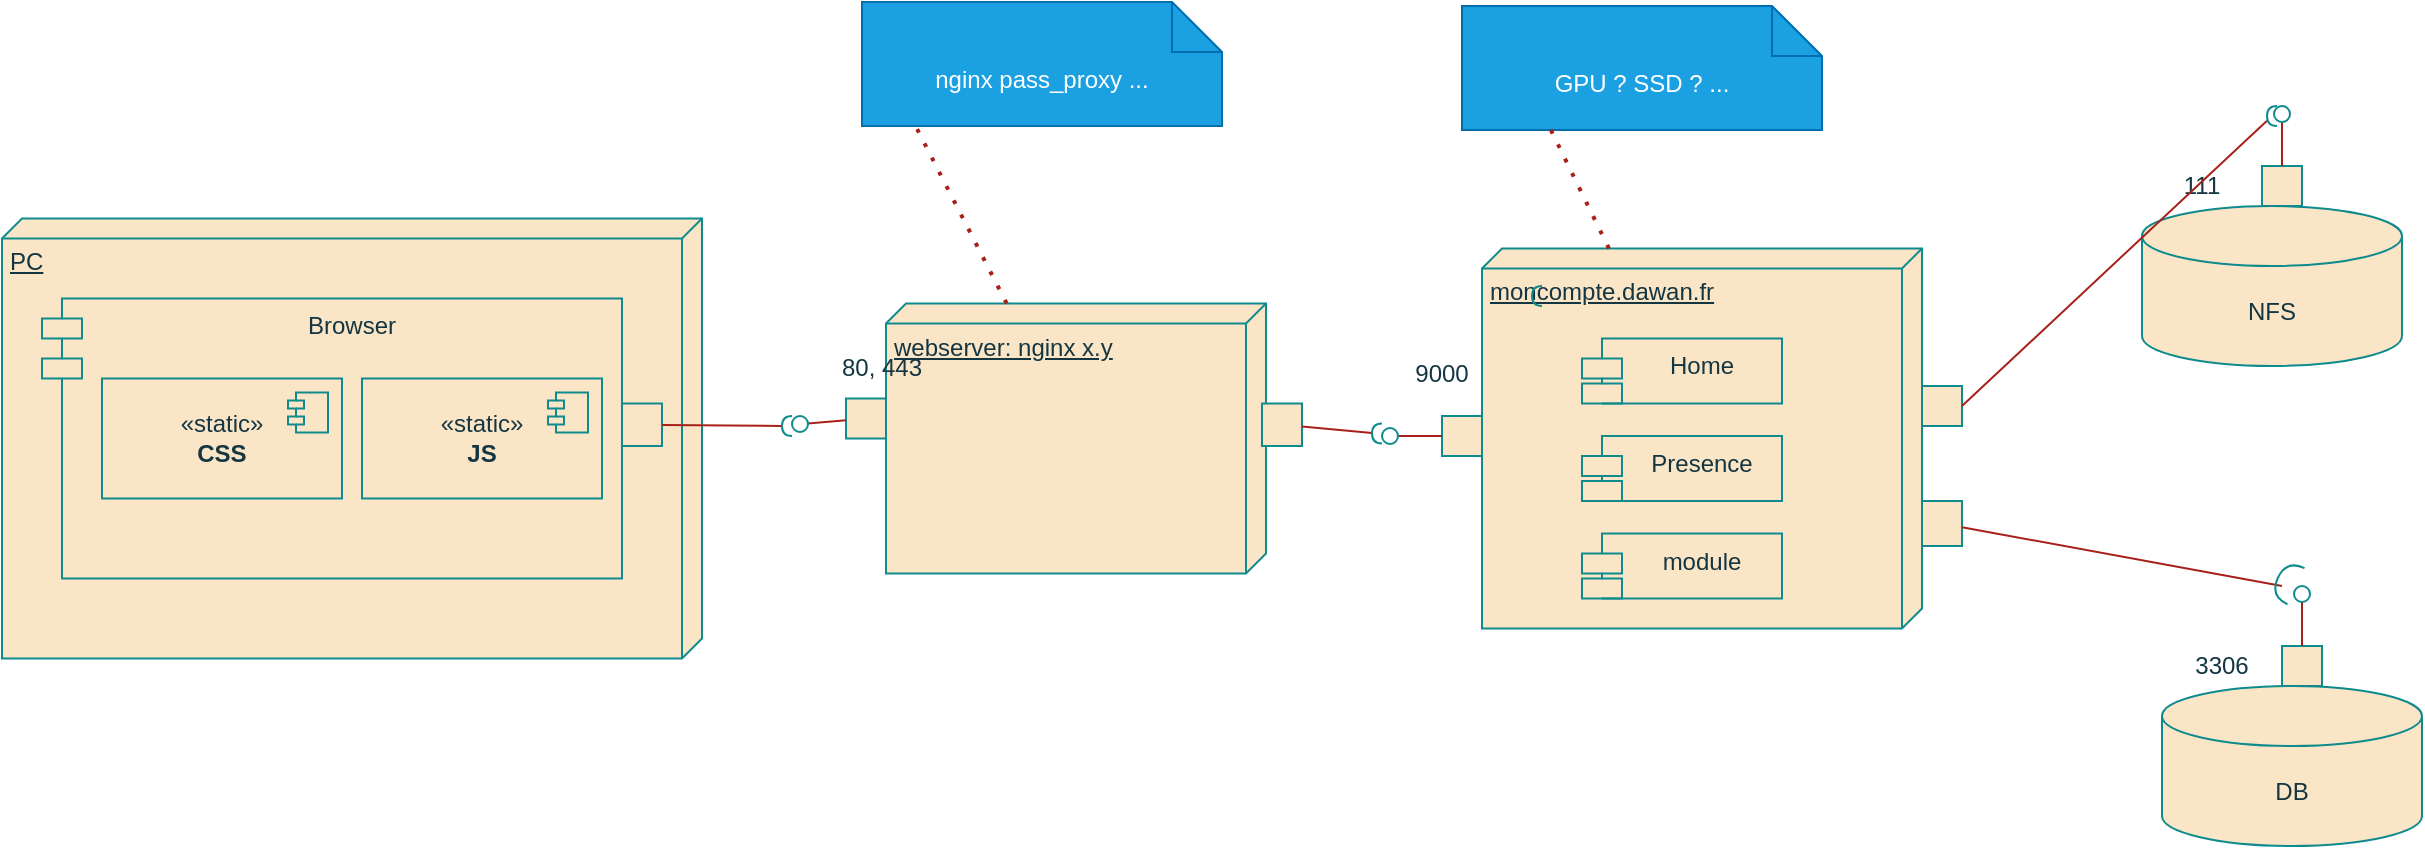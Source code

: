 <mxfile version="28.2.7">
  <diagram name="Page-1" id="EYg3MqegUCzYYS_CXkTB">
    <mxGraphModel dx="2867" dy="628" grid="1" gridSize="10" guides="1" tooltips="1" connect="1" arrows="1" fold="1" page="1" pageScale="1" pageWidth="827" pageHeight="1169" math="0" shadow="0">
      <root>
        <mxCell id="0" />
        <mxCell id="1" parent="0" />
        <mxCell id="wHHLx8FjQf187PXlfKUF-266" value="DB" style="shape=cylinder3;whiteSpace=wrap;html=1;boundedLbl=1;backgroundOutline=1;size=15;strokeColor=#0F8B8D;fontColor=#143642;fillColor=#FAE5C7;" vertex="1" parent="1">
          <mxGeometry x="130" y="430" width="130" height="80" as="geometry" />
        </mxCell>
        <mxCell id="wHHLx8FjQf187PXlfKUF-267" value="" style="html=1;rounded=0;strokeColor=#0F8B8D;fontColor=#143642;fillColor=#FAE5C7;" vertex="1" parent="1">
          <mxGeometry x="190" y="410" width="20" height="20" as="geometry" />
        </mxCell>
        <mxCell id="wHHLx8FjQf187PXlfKUF-268" value="" style="endArrow=none;html=1;rounded=0;align=center;verticalAlign=top;endFill=0;labelBackgroundColor=none;endSize=2;strokeColor=#A8201A;fontColor=#143642;fillColor=#FAE5C7;" edge="1" source="wHHLx8FjQf187PXlfKUF-267" target="wHHLx8FjQf187PXlfKUF-269" parent="1">
          <mxGeometry relative="1" as="geometry" />
        </mxCell>
        <mxCell id="wHHLx8FjQf187PXlfKUF-269" value="" style="ellipse;html=1;fontSize=11;align=center;fillColor=none;points=[];aspect=fixed;resizable=0;verticalAlign=bottom;labelPosition=center;verticalLabelPosition=top;flipH=1;strokeColor=#0F8B8D;fontColor=#143642;" vertex="1" parent="1">
          <mxGeometry x="196" y="380" width="8" height="8" as="geometry" />
        </mxCell>
        <mxCell id="wHHLx8FjQf187PXlfKUF-270" value="3306" style="text;html=1;whiteSpace=wrap;strokeColor=none;fillColor=none;align=center;verticalAlign=middle;rounded=0;fontColor=#143642;" vertex="1" parent="1">
          <mxGeometry x="130" y="405" width="60" height="30" as="geometry" />
        </mxCell>
        <mxCell id="wHHLx8FjQf187PXlfKUF-271" value="NFS" style="shape=cylinder3;whiteSpace=wrap;html=1;boundedLbl=1;backgroundOutline=1;size=15;strokeColor=#0F8B8D;fontColor=#143642;fillColor=#FAE5C7;" vertex="1" parent="1">
          <mxGeometry x="120" y="190" width="130" height="80" as="geometry" />
        </mxCell>
        <mxCell id="wHHLx8FjQf187PXlfKUF-272" value="" style="html=1;rounded=0;strokeColor=#0F8B8D;fontColor=#143642;fillColor=#FAE5C7;" vertex="1" parent="1">
          <mxGeometry x="180" y="170" width="20" height="20" as="geometry" />
        </mxCell>
        <mxCell id="wHHLx8FjQf187PXlfKUF-273" value="" style="endArrow=none;html=1;rounded=0;align=center;verticalAlign=top;endFill=0;labelBackgroundColor=none;endSize=2;strokeColor=#A8201A;fontColor=#143642;fillColor=#FAE5C7;" edge="1" parent="1" source="wHHLx8FjQf187PXlfKUF-272" target="wHHLx8FjQf187PXlfKUF-274">
          <mxGeometry relative="1" as="geometry" />
        </mxCell>
        <mxCell id="wHHLx8FjQf187PXlfKUF-274" value="" style="ellipse;html=1;fontSize=11;align=center;fillColor=none;points=[];aspect=fixed;resizable=0;verticalAlign=bottom;labelPosition=center;verticalLabelPosition=top;flipH=1;strokeColor=#0F8B8D;fontColor=#143642;" vertex="1" parent="1">
          <mxGeometry x="186" y="140" width="8" height="8" as="geometry" />
        </mxCell>
        <mxCell id="wHHLx8FjQf187PXlfKUF-275" value="111" style="text;html=1;whiteSpace=wrap;strokeColor=none;fillColor=none;align=center;verticalAlign=middle;rounded=0;fontColor=#143642;" vertex="1" parent="1">
          <mxGeometry x="120" y="165" width="60" height="30" as="geometry" />
        </mxCell>
        <mxCell id="wHHLx8FjQf187PXlfKUF-276" value="PC" style="verticalAlign=top;align=left;spacingTop=8;spacingLeft=2;spacingRight=12;shape=cube;size=10;direction=south;fontStyle=4;html=1;whiteSpace=wrap;strokeColor=#0F8B8D;fontColor=#143642;fillColor=#FAE5C7;" vertex="1" parent="1">
          <mxGeometry x="-950" y="196.25" width="350" height="220" as="geometry" />
        </mxCell>
        <mxCell id="wHHLx8FjQf187PXlfKUF-277" value="Browser" style="shape=module;align=left;spacingLeft=20;align=center;verticalAlign=top;whiteSpace=wrap;html=1;strokeColor=#0F8B8D;fontColor=#143642;fillColor=#FAE5C7;" vertex="1" parent="1">
          <mxGeometry x="-930" y="236.25" width="290" height="140" as="geometry" />
        </mxCell>
        <mxCell id="wHHLx8FjQf187PXlfKUF-278" value="«static»&lt;br&gt;&lt;b&gt;CSS&lt;/b&gt;" style="html=1;dropTarget=0;whiteSpace=wrap;strokeColor=#0F8B8D;fontColor=#143642;fillColor=#FAE5C7;" vertex="1" parent="1">
          <mxGeometry x="-900" y="276.25" width="120" height="60" as="geometry" />
        </mxCell>
        <mxCell id="wHHLx8FjQf187PXlfKUF-279" value="" style="shape=module;jettyWidth=8;jettyHeight=4;strokeColor=#0F8B8D;fontColor=#143642;fillColor=#FAE5C7;" vertex="1" parent="wHHLx8FjQf187PXlfKUF-278">
          <mxGeometry x="1" width="20" height="20" relative="1" as="geometry">
            <mxPoint x="-27" y="7" as="offset" />
          </mxGeometry>
        </mxCell>
        <mxCell id="wHHLx8FjQf187PXlfKUF-280" value="«static»&lt;br&gt;&lt;b&gt;JS&lt;/b&gt;" style="html=1;dropTarget=0;whiteSpace=wrap;strokeColor=#0F8B8D;fontColor=#143642;fillColor=#FAE5C7;" vertex="1" parent="1">
          <mxGeometry x="-770" y="276.25" width="120" height="60" as="geometry" />
        </mxCell>
        <mxCell id="wHHLx8FjQf187PXlfKUF-281" value="" style="shape=module;jettyWidth=8;jettyHeight=4;strokeColor=#0F8B8D;fontColor=#143642;fillColor=#FAE5C7;" vertex="1" parent="wHHLx8FjQf187PXlfKUF-280">
          <mxGeometry x="1" width="20" height="20" relative="1" as="geometry">
            <mxPoint x="-27" y="7" as="offset" />
          </mxGeometry>
        </mxCell>
        <mxCell id="wHHLx8FjQf187PXlfKUF-282" value="moncompte.dawan.fr" style="verticalAlign=top;align=left;spacingTop=8;spacingLeft=2;spacingRight=12;shape=cube;size=10;direction=south;fontStyle=4;html=1;whiteSpace=wrap;strokeColor=#0F8B8D;fontColor=#143642;fillColor=#FAE5C7;" vertex="1" parent="1">
          <mxGeometry x="-210" y="211.25" width="220" height="190" as="geometry" />
        </mxCell>
        <mxCell id="wHHLx8FjQf187PXlfKUF-283" value="Home" style="shape=module;align=left;spacingLeft=20;align=center;verticalAlign=top;whiteSpace=wrap;html=1;strokeColor=#0F8B8D;fontColor=#143642;fillColor=#FAE5C7;" vertex="1" parent="1">
          <mxGeometry x="-160" y="256.25" width="100" height="32.5" as="geometry" />
        </mxCell>
        <mxCell id="wHHLx8FjQf187PXlfKUF-284" value="module" style="shape=module;align=left;spacingLeft=20;align=center;verticalAlign=top;whiteSpace=wrap;html=1;strokeColor=#0F8B8D;fontColor=#143642;fillColor=#FAE5C7;" vertex="1" parent="1">
          <mxGeometry x="-160" y="353.75" width="100" height="32.5" as="geometry" />
        </mxCell>
        <mxCell id="wHHLx8FjQf187PXlfKUF-286" value="Presence" style="shape=module;align=left;spacingLeft=20;align=center;verticalAlign=top;whiteSpace=wrap;html=1;strokeColor=#0F8B8D;fontColor=#143642;fillColor=#FAE5C7;" vertex="1" parent="1">
          <mxGeometry x="-160" y="305" width="100" height="32.5" as="geometry" />
        </mxCell>
        <mxCell id="wHHLx8FjQf187PXlfKUF-287" value="webserver: nginx x.y" style="verticalAlign=top;align=left;spacingTop=8;spacingLeft=2;spacingRight=12;shape=cube;size=10;direction=south;fontStyle=4;html=1;whiteSpace=wrap;strokeColor=#0F8B8D;fontColor=#143642;fillColor=#FAE5C7;" vertex="1" parent="1">
          <mxGeometry x="-508" y="238.75" width="190" height="135" as="geometry" />
        </mxCell>
        <mxCell id="wHHLx8FjQf187PXlfKUF-288" value="" style="html=1;rounded=0;strokeColor=#0F8B8D;fontColor=#143642;fillColor=#FAE5C7;" vertex="1" parent="1">
          <mxGeometry x="-528" y="286.25" width="20" height="20" as="geometry" />
        </mxCell>
        <mxCell id="wHHLx8FjQf187PXlfKUF-289" value="" style="endArrow=none;html=1;rounded=0;align=center;verticalAlign=top;endFill=0;labelBackgroundColor=none;endSize=2;strokeColor=#A8201A;fontColor=#143642;fillColor=#FAE5C7;" edge="1" source="wHHLx8FjQf187PXlfKUF-290" parent="1">
          <mxGeometry relative="1" as="geometry">
            <mxPoint x="-550.0" y="296.25" as="targetPoint" />
          </mxGeometry>
        </mxCell>
        <mxCell id="wHHLx8FjQf187PXlfKUF-291" value="80, 443" style="text;html=1;whiteSpace=wrap;strokeColor=none;fillColor=none;align=center;verticalAlign=middle;rounded=0;fontColor=#143642;" vertex="1" parent="1">
          <mxGeometry x="-540" y="256.25" width="60" height="30" as="geometry" />
        </mxCell>
        <mxCell id="wHHLx8FjQf187PXlfKUF-292" value="" style="html=1;rounded=0;strokeColor=#0F8B8D;fontColor=#143642;fillColor=#FAE5C7;" vertex="1" parent="1">
          <mxGeometry x="-640" y="288.75" width="20" height="21.25" as="geometry" />
        </mxCell>
        <mxCell id="wHHLx8FjQf187PXlfKUF-293" value="" style="endArrow=none;html=1;rounded=0;align=center;verticalAlign=top;endFill=0;labelBackgroundColor=none;endSize=2;strokeColor=#A8201A;fontColor=#143642;fillColor=#FAE5C7;" edge="1" source="wHHLx8FjQf187PXlfKUF-292" target="wHHLx8FjQf187PXlfKUF-294" parent="1">
          <mxGeometry relative="1" as="geometry" />
        </mxCell>
        <mxCell id="wHHLx8FjQf187PXlfKUF-294" value="" style="shape=requiredInterface;html=1;fontSize=11;align=center;fillColor=none;points=[];aspect=fixed;resizable=0;verticalAlign=bottom;labelPosition=center;verticalLabelPosition=top;flipH=1;strokeColor=#0F8B8D;fontColor=#143642;" vertex="1" parent="1">
          <mxGeometry x="-560" y="295" width="5" height="10" as="geometry" />
        </mxCell>
        <mxCell id="wHHLx8FjQf187PXlfKUF-295" value="" style="endArrow=none;html=1;rounded=0;align=center;verticalAlign=top;endFill=0;labelBackgroundColor=none;endSize=2;strokeColor=#A8201A;fontColor=#143642;fillColor=#FAE5C7;" edge="1" parent="1" source="wHHLx8FjQf187PXlfKUF-288" target="wHHLx8FjQf187PXlfKUF-290">
          <mxGeometry relative="1" as="geometry">
            <mxPoint x="-528" y="296" as="sourcePoint" />
            <mxPoint x="-550.0" y="296.25" as="targetPoint" />
          </mxGeometry>
        </mxCell>
        <mxCell id="wHHLx8FjQf187PXlfKUF-290" value="" style="ellipse;html=1;fontSize=11;align=center;fillColor=none;points=[];aspect=fixed;resizable=0;verticalAlign=bottom;labelPosition=center;verticalLabelPosition=top;flipH=1;strokeColor=#0F8B8D;fontColor=#143642;" vertex="1" parent="1">
          <mxGeometry x="-555" y="295" width="8" height="8" as="geometry" />
        </mxCell>
        <mxCell id="wHHLx8FjQf187PXlfKUF-296" value="" style="html=1;rounded=0;strokeColor=#0F8B8D;fontColor=#143642;fillColor=#FAE5C7;" vertex="1" parent="1">
          <mxGeometry x="-230" y="295" width="20" height="20" as="geometry" />
        </mxCell>
        <mxCell id="wHHLx8FjQf187PXlfKUF-297" value="" style="endArrow=none;html=1;rounded=0;align=center;verticalAlign=top;endFill=0;labelBackgroundColor=none;endSize=2;strokeColor=#A8201A;fontColor=#143642;fillColor=#FAE5C7;" edge="1" source="wHHLx8FjQf187PXlfKUF-296" target="wHHLx8FjQf187PXlfKUF-298" parent="1">
          <mxGeometry relative="1" as="geometry" />
        </mxCell>
        <mxCell id="wHHLx8FjQf187PXlfKUF-298" value="" style="ellipse;html=1;fontSize=11;align=center;fillColor=none;points=[];aspect=fixed;resizable=0;verticalAlign=bottom;labelPosition=center;verticalLabelPosition=top;flipH=1;strokeColor=#0F8B8D;fontColor=#143642;" vertex="1" parent="1">
          <mxGeometry x="-260" y="301" width="8" height="8" as="geometry" />
        </mxCell>
        <mxCell id="wHHLx8FjQf187PXlfKUF-299" value="9000" style="text;html=1;whiteSpace=wrap;strokeColor=none;fillColor=none;align=center;verticalAlign=middle;rounded=0;fontColor=#143642;" vertex="1" parent="1">
          <mxGeometry x="-260" y="258.75" width="60" height="30" as="geometry" />
        </mxCell>
        <mxCell id="wHHLx8FjQf187PXlfKUF-300" value="" style="html=1;rounded=0;strokeColor=#0F8B8D;fontColor=#143642;fillColor=#FAE5C7;" vertex="1" parent="1">
          <mxGeometry x="-320" y="288.75" width="20" height="21.25" as="geometry" />
        </mxCell>
        <mxCell id="wHHLx8FjQf187PXlfKUF-301" value="" style="endArrow=none;html=1;rounded=0;align=center;verticalAlign=top;endFill=0;labelBackgroundColor=none;endSize=2;strokeColor=#A8201A;fontColor=#143642;fillColor=#FAE5C7;" edge="1" source="wHHLx8FjQf187PXlfKUF-300" target="wHHLx8FjQf187PXlfKUF-302" parent="1">
          <mxGeometry relative="1" as="geometry" />
        </mxCell>
        <mxCell id="wHHLx8FjQf187PXlfKUF-302" value="" style="shape=requiredInterface;html=1;fontSize=11;align=center;fillColor=none;points=[];aspect=fixed;resizable=0;verticalAlign=bottom;labelPosition=center;verticalLabelPosition=top;flipH=1;strokeColor=#0F8B8D;fontColor=#143642;" vertex="1" parent="1">
          <mxGeometry x="-265" y="298.75" width="5" height="10" as="geometry" />
        </mxCell>
        <mxCell id="wHHLx8FjQf187PXlfKUF-306" value="" style="html=1;rounded=0;strokeColor=#0F8B8D;fontColor=#143642;fillColor=#FAE5C7;" vertex="1" parent="1">
          <mxGeometry x="10" y="280" width="20" height="20" as="geometry" />
        </mxCell>
        <mxCell id="wHHLx8FjQf187PXlfKUF-307" value="" style="endArrow=none;html=1;rounded=0;align=center;verticalAlign=top;endFill=0;labelBackgroundColor=none;endSize=2;strokeColor=#A8201A;fontColor=#143642;fillColor=#FAE5C7;exitX=1;exitY=0.5;exitDx=0;exitDy=0;" edge="1" source="wHHLx8FjQf187PXlfKUF-306" target="wHHLx8FjQf187PXlfKUF-308" parent="1">
          <mxGeometry relative="1" as="geometry">
            <mxPoint x="40" y="271.25" as="sourcePoint" />
          </mxGeometry>
        </mxCell>
        <mxCell id="wHHLx8FjQf187PXlfKUF-308" value="" style="shape=requiredInterface;html=1;fontSize=11;align=center;fillColor=none;points=[];aspect=fixed;resizable=0;verticalAlign=bottom;labelPosition=center;verticalLabelPosition=top;flipH=1;strokeColor=#0F8B8D;fontColor=#143642;" vertex="1" parent="1">
          <mxGeometry x="182.5" y="140" width="5" height="10" as="geometry" />
        </mxCell>
        <mxCell id="wHHLx8FjQf187PXlfKUF-309" value="" style="html=1;rounded=0;strokeColor=#0F8B8D;fontColor=#143642;fillColor=#FAE5C7;" vertex="1" parent="1">
          <mxGeometry x="10" y="337.5" width="20" height="22.5" as="geometry" />
        </mxCell>
        <mxCell id="wHHLx8FjQf187PXlfKUF-310" value="" style="endArrow=none;html=1;rounded=0;align=center;verticalAlign=top;endFill=0;labelBackgroundColor=none;endSize=2;strokeColor=#A8201A;fontColor=#143642;fillColor=#FAE5C7;" edge="1" source="wHHLx8FjQf187PXlfKUF-309" parent="1">
          <mxGeometry relative="1" as="geometry">
            <mxPoint x="190" y="380" as="targetPoint" />
          </mxGeometry>
        </mxCell>
        <mxCell id="wHHLx8FjQf187PXlfKUF-311" value="" style="shape=requiredInterface;html=1;fontSize=11;align=center;fillColor=none;points=[];aspect=fixed;resizable=0;verticalAlign=bottom;labelPosition=center;verticalLabelPosition=top;flipH=1;strokeColor=#0F8B8D;fontColor=#143642;" vertex="1" parent="1">
          <mxGeometry x="-185" y="230" width="5" height="10" as="geometry" />
        </mxCell>
        <mxCell id="wHHLx8FjQf187PXlfKUF-312" value="" style="shape=requiredInterface;html=1;verticalLabelPosition=bottom;sketch=0;strokeColor=#0F8B8D;fontColor=#143642;fillColor=#FAE5C7;rotation=-155;" vertex="1" parent="1">
          <mxGeometry x="187.5" y="368" width="10" height="20" as="geometry" />
        </mxCell>
        <mxCell id="wHHLx8FjQf187PXlfKUF-313" value="nginx pass_proxy ..." style="shape=note2;boundedLbl=1;whiteSpace=wrap;html=1;size=25;verticalAlign=top;align=center;strokeColor=#006EAF;fontColor=#ffffff;fillColor=#1ba1e2;" vertex="1" parent="1">
          <mxGeometry x="-520" y="88" width="180" height="62" as="geometry" />
        </mxCell>
        <mxCell id="wHHLx8FjQf187PXlfKUF-314" value="" style="endArrow=none;dashed=1;html=1;dashPattern=1 3;strokeWidth=2;rounded=0;strokeColor=#A8201A;fontColor=#143642;fillColor=#FAE5C7;entryX=0.147;entryY=0.99;entryDx=0;entryDy=0;entryPerimeter=0;" edge="1" parent="1" source="wHHLx8FjQf187PXlfKUF-287" target="wHHLx8FjQf187PXlfKUF-313">
          <mxGeometry width="50" height="50" relative="1" as="geometry">
            <mxPoint x="-540" y="260" as="sourcePoint" />
            <mxPoint x="-490" y="210" as="targetPoint" />
          </mxGeometry>
        </mxCell>
        <mxCell id="wHHLx8FjQf187PXlfKUF-315" value="GPU ? SSD ? ..." style="shape=note2;boundedLbl=1;whiteSpace=wrap;html=1;size=25;verticalAlign=top;align=center;strokeColor=#006EAF;fontColor=#ffffff;fillColor=#1ba1e2;" vertex="1" parent="1">
          <mxGeometry x="-220" y="90" width="180" height="62" as="geometry" />
        </mxCell>
        <mxCell id="wHHLx8FjQf187PXlfKUF-316" value="" style="endArrow=none;dashed=1;html=1;dashPattern=1 3;strokeWidth=2;rounded=0;strokeColor=#A8201A;fontColor=#143642;fillColor=#FAE5C7;entryX=0.245;entryY=0.988;entryDx=0;entryDy=0;entryPerimeter=0;" edge="1" parent="1" source="wHHLx8FjQf187PXlfKUF-282" target="wHHLx8FjQf187PXlfKUF-315">
          <mxGeometry width="50" height="50" relative="1" as="geometry">
            <mxPoint x="-170" y="260" as="sourcePoint" />
            <mxPoint x="-120" y="210" as="targetPoint" />
          </mxGeometry>
        </mxCell>
      </root>
    </mxGraphModel>
  </diagram>
</mxfile>
